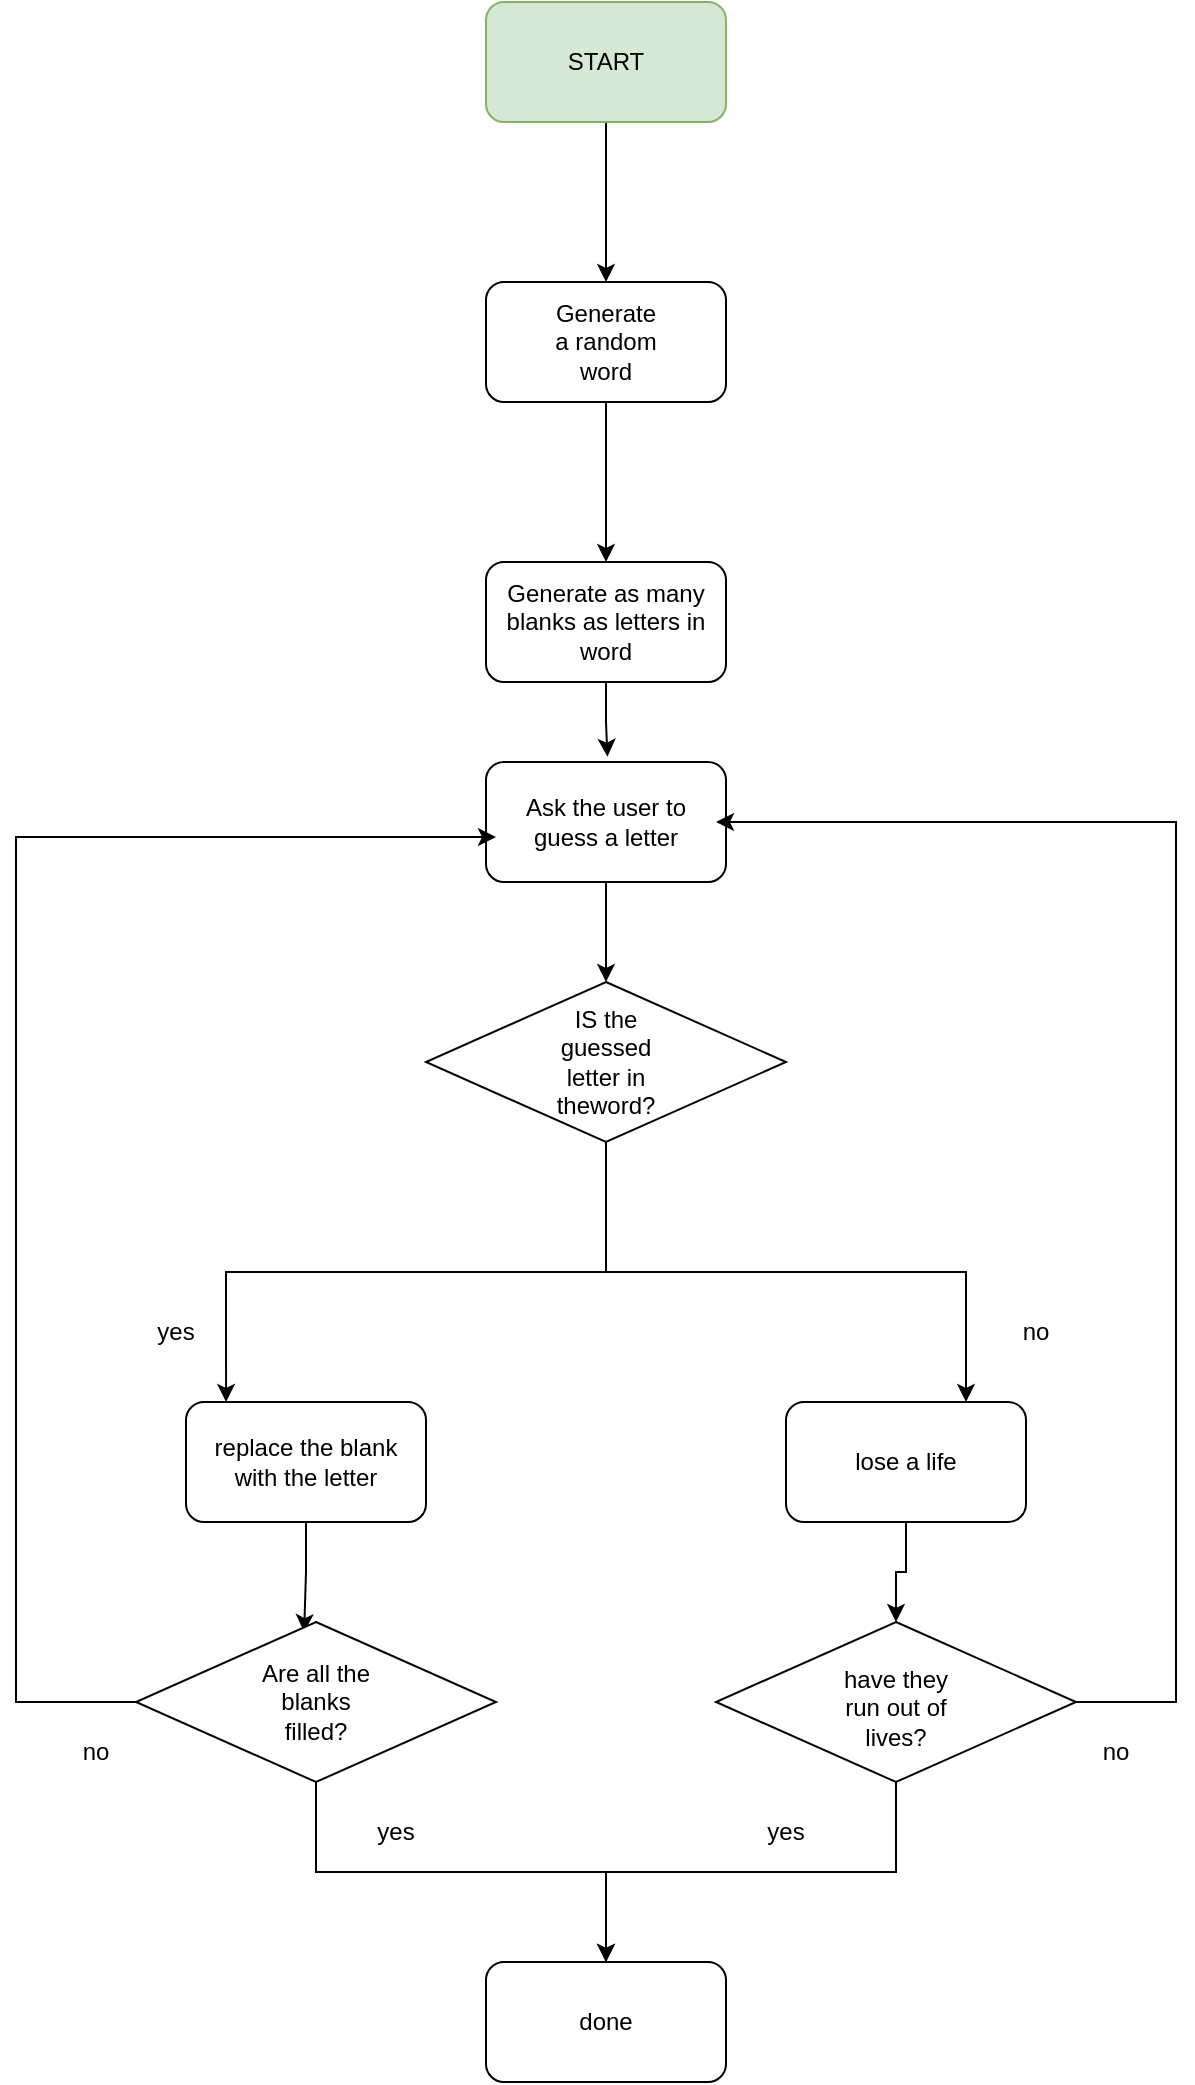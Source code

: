 <mxfile version="15.4.0" type="device"><diagram id="VTSPRRwwrQKETmoxhAto" name="Page-1"><mxGraphModel dx="767" dy="1342" grid="1" gridSize="10" guides="1" tooltips="1" connect="1" arrows="1" fold="1" page="1" pageScale="1" pageWidth="850" pageHeight="1100" math="0" shadow="0"><root><mxCell id="0"/><mxCell id="1" parent="0"/><mxCell id="y3kj3KSTNEUuhuw4ucj1-7" style="edgeStyle=orthogonalEdgeStyle;rounded=0;orthogonalLoop=1;jettySize=auto;html=1;entryX=0.5;entryY=0;entryDx=0;entryDy=0;" edge="1" parent="1" source="y3kj3KSTNEUuhuw4ucj1-1" target="y3kj3KSTNEUuhuw4ucj1-3"><mxGeometry relative="1" as="geometry"/></mxCell><mxCell id="y3kj3KSTNEUuhuw4ucj1-1" value="" style="rounded=1;whiteSpace=wrap;html=1;fillColor=#d5e8d4;strokeColor=#82b366;" vertex="1" parent="1"><mxGeometry x="365" y="20" width="120" height="60" as="geometry"/></mxCell><mxCell id="y3kj3KSTNEUuhuw4ucj1-2" value="START" style="text;html=1;strokeColor=none;fillColor=none;align=center;verticalAlign=middle;whiteSpace=wrap;rounded=0;" vertex="1" parent="1"><mxGeometry x="395" y="35" width="60" height="30" as="geometry"/></mxCell><mxCell id="y3kj3KSTNEUuhuw4ucj1-8" style="edgeStyle=orthogonalEdgeStyle;rounded=0;orthogonalLoop=1;jettySize=auto;html=1;exitX=0.5;exitY=1;exitDx=0;exitDy=0;entryX=0.5;entryY=0;entryDx=0;entryDy=0;" edge="1" parent="1" source="y3kj3KSTNEUuhuw4ucj1-3" target="y3kj3KSTNEUuhuw4ucj1-5"><mxGeometry relative="1" as="geometry"/></mxCell><mxCell id="y3kj3KSTNEUuhuw4ucj1-3" value="" style="rounded=1;whiteSpace=wrap;html=1;" vertex="1" parent="1"><mxGeometry x="365" y="160" width="120" height="60" as="geometry"/></mxCell><mxCell id="y3kj3KSTNEUuhuw4ucj1-4" value="Generate a random word" style="text;html=1;strokeColor=none;fillColor=none;align=center;verticalAlign=middle;whiteSpace=wrap;rounded=0;" vertex="1" parent="1"><mxGeometry x="395" y="175" width="60" height="30" as="geometry"/></mxCell><mxCell id="y3kj3KSTNEUuhuw4ucj1-13" style="edgeStyle=orthogonalEdgeStyle;rounded=0;orthogonalLoop=1;jettySize=auto;html=1;entryX=0.506;entryY=-0.044;entryDx=0;entryDy=0;entryPerimeter=0;" edge="1" parent="1" source="y3kj3KSTNEUuhuw4ucj1-5" target="y3kj3KSTNEUuhuw4ucj1-9"><mxGeometry relative="1" as="geometry"/></mxCell><mxCell id="y3kj3KSTNEUuhuw4ucj1-5" value="" style="rounded=1;whiteSpace=wrap;html=1;" vertex="1" parent="1"><mxGeometry x="365" y="300" width="120" height="60" as="geometry"/></mxCell><mxCell id="y3kj3KSTNEUuhuw4ucj1-6" value="Generate as many blanks as letters in word" style="text;html=1;strokeColor=none;fillColor=none;align=center;verticalAlign=middle;whiteSpace=wrap;rounded=0;" vertex="1" parent="1"><mxGeometry x="370" y="315" width="110" height="30" as="geometry"/></mxCell><mxCell id="y3kj3KSTNEUuhuw4ucj1-16" style="edgeStyle=orthogonalEdgeStyle;rounded=0;orthogonalLoop=1;jettySize=auto;html=1;entryX=0.5;entryY=0;entryDx=0;entryDy=0;" edge="1" parent="1" source="y3kj3KSTNEUuhuw4ucj1-9" target="y3kj3KSTNEUuhuw4ucj1-14"><mxGeometry relative="1" as="geometry"/></mxCell><mxCell id="y3kj3KSTNEUuhuw4ucj1-9" value="" style="rounded=1;whiteSpace=wrap;html=1;" vertex="1" parent="1"><mxGeometry x="365" y="400" width="120" height="60" as="geometry"/></mxCell><mxCell id="y3kj3KSTNEUuhuw4ucj1-10" value="Ask the user to guess a letter" style="text;html=1;strokeColor=none;fillColor=none;align=center;verticalAlign=middle;whiteSpace=wrap;rounded=0;" vertex="1" parent="1"><mxGeometry x="370" y="415" width="110" height="30" as="geometry"/></mxCell><mxCell id="y3kj3KSTNEUuhuw4ucj1-21" style="edgeStyle=orthogonalEdgeStyle;rounded=0;orthogonalLoop=1;jettySize=auto;html=1;entryX=0.167;entryY=0;entryDx=0;entryDy=0;entryPerimeter=0;" edge="1" parent="1" source="y3kj3KSTNEUuhuw4ucj1-14" target="y3kj3KSTNEUuhuw4ucj1-17"><mxGeometry relative="1" as="geometry"/></mxCell><mxCell id="y3kj3KSTNEUuhuw4ucj1-22" style="edgeStyle=orthogonalEdgeStyle;rounded=0;orthogonalLoop=1;jettySize=auto;html=1;entryX=0.75;entryY=0;entryDx=0;entryDy=0;" edge="1" parent="1" source="y3kj3KSTNEUuhuw4ucj1-14" target="y3kj3KSTNEUuhuw4ucj1-19"><mxGeometry relative="1" as="geometry"/></mxCell><mxCell id="y3kj3KSTNEUuhuw4ucj1-14" value="" style="rhombus;whiteSpace=wrap;html=1;" vertex="1" parent="1"><mxGeometry x="335" y="510" width="180" height="80" as="geometry"/></mxCell><mxCell id="y3kj3KSTNEUuhuw4ucj1-15" value="IS the guessed letter in theword?" style="text;html=1;strokeColor=none;fillColor=none;align=center;verticalAlign=middle;whiteSpace=wrap;rounded=0;" vertex="1" parent="1"><mxGeometry x="395" y="535" width="60" height="30" as="geometry"/></mxCell><mxCell id="y3kj3KSTNEUuhuw4ucj1-27" style="edgeStyle=orthogonalEdgeStyle;rounded=0;orthogonalLoop=1;jettySize=auto;html=1;entryX=0.467;entryY=0.063;entryDx=0;entryDy=0;entryPerimeter=0;" edge="1" parent="1" source="y3kj3KSTNEUuhuw4ucj1-17" target="y3kj3KSTNEUuhuw4ucj1-23"><mxGeometry relative="1" as="geometry"/></mxCell><mxCell id="y3kj3KSTNEUuhuw4ucj1-17" value="" style="rounded=1;whiteSpace=wrap;html=1;" vertex="1" parent="1"><mxGeometry x="215" y="720" width="120" height="60" as="geometry"/></mxCell><mxCell id="y3kj3KSTNEUuhuw4ucj1-18" value="replace the blank with the letter" style="text;html=1;strokeColor=none;fillColor=none;align=center;verticalAlign=middle;whiteSpace=wrap;rounded=0;" vertex="1" parent="1"><mxGeometry x="220" y="735" width="110" height="30" as="geometry"/></mxCell><mxCell id="y3kj3KSTNEUuhuw4ucj1-28" style="edgeStyle=orthogonalEdgeStyle;rounded=0;orthogonalLoop=1;jettySize=auto;html=1;" edge="1" parent="1" source="y3kj3KSTNEUuhuw4ucj1-19" target="y3kj3KSTNEUuhuw4ucj1-25"><mxGeometry relative="1" as="geometry"/></mxCell><mxCell id="y3kj3KSTNEUuhuw4ucj1-19" value="" style="rounded=1;whiteSpace=wrap;html=1;" vertex="1" parent="1"><mxGeometry x="515" y="720" width="120" height="60" as="geometry"/></mxCell><mxCell id="y3kj3KSTNEUuhuw4ucj1-20" value="lose a life" style="text;html=1;strokeColor=none;fillColor=none;align=center;verticalAlign=middle;whiteSpace=wrap;rounded=0;" vertex="1" parent="1"><mxGeometry x="520" y="735" width="110" height="30" as="geometry"/></mxCell><mxCell id="y3kj3KSTNEUuhuw4ucj1-31" style="edgeStyle=orthogonalEdgeStyle;rounded=0;orthogonalLoop=1;jettySize=auto;html=1;entryX=0;entryY=0.75;entryDx=0;entryDy=0;" edge="1" parent="1" source="y3kj3KSTNEUuhuw4ucj1-23" target="y3kj3KSTNEUuhuw4ucj1-10"><mxGeometry relative="1" as="geometry"><Array as="points"><mxPoint x="130" y="870"/><mxPoint x="130" y="437"/></Array></mxGeometry></mxCell><mxCell id="y3kj3KSTNEUuhuw4ucj1-41" style="edgeStyle=orthogonalEdgeStyle;rounded=0;orthogonalLoop=1;jettySize=auto;html=1;entryX=0.5;entryY=0;entryDx=0;entryDy=0;" edge="1" parent="1" source="y3kj3KSTNEUuhuw4ucj1-23" target="y3kj3KSTNEUuhuw4ucj1-39"><mxGeometry relative="1" as="geometry"/></mxCell><mxCell id="y3kj3KSTNEUuhuw4ucj1-23" value="" style="rhombus;whiteSpace=wrap;html=1;" vertex="1" parent="1"><mxGeometry x="190" y="830" width="180" height="80" as="geometry"/></mxCell><mxCell id="y3kj3KSTNEUuhuw4ucj1-24" value="Are all the blanks filled?" style="text;html=1;strokeColor=none;fillColor=none;align=center;verticalAlign=middle;whiteSpace=wrap;rounded=0;" vertex="1" parent="1"><mxGeometry x="250" y="855" width="60" height="30" as="geometry"/></mxCell><mxCell id="y3kj3KSTNEUuhuw4ucj1-32" style="edgeStyle=orthogonalEdgeStyle;rounded=0;orthogonalLoop=1;jettySize=auto;html=1;entryX=1;entryY=0.5;entryDx=0;entryDy=0;" edge="1" parent="1" source="y3kj3KSTNEUuhuw4ucj1-25" target="y3kj3KSTNEUuhuw4ucj1-10"><mxGeometry relative="1" as="geometry"><Array as="points"><mxPoint x="710" y="870"/><mxPoint x="710" y="430"/></Array></mxGeometry></mxCell><mxCell id="y3kj3KSTNEUuhuw4ucj1-42" style="edgeStyle=orthogonalEdgeStyle;rounded=0;orthogonalLoop=1;jettySize=auto;html=1;entryX=0.5;entryY=0;entryDx=0;entryDy=0;" edge="1" parent="1" source="y3kj3KSTNEUuhuw4ucj1-25" target="y3kj3KSTNEUuhuw4ucj1-39"><mxGeometry relative="1" as="geometry"/></mxCell><mxCell id="y3kj3KSTNEUuhuw4ucj1-25" value="" style="rhombus;whiteSpace=wrap;html=1;" vertex="1" parent="1"><mxGeometry x="480" y="830" width="180" height="80" as="geometry"/></mxCell><mxCell id="y3kj3KSTNEUuhuw4ucj1-26" value="have they run out of lives?" style="text;html=1;strokeColor=none;fillColor=none;align=center;verticalAlign=middle;whiteSpace=wrap;rounded=0;" vertex="1" parent="1"><mxGeometry x="540" y="860" width="60" height="25" as="geometry"/></mxCell><mxCell id="y3kj3KSTNEUuhuw4ucj1-33" value="yes" style="text;html=1;strokeColor=none;fillColor=none;align=center;verticalAlign=middle;whiteSpace=wrap;rounded=0;" vertex="1" parent="1"><mxGeometry x="180" y="670" width="60" height="30" as="geometry"/></mxCell><mxCell id="y3kj3KSTNEUuhuw4ucj1-34" value="no" style="text;html=1;strokeColor=none;fillColor=none;align=center;verticalAlign=middle;whiteSpace=wrap;rounded=0;" vertex="1" parent="1"><mxGeometry x="610" y="670" width="60" height="30" as="geometry"/></mxCell><mxCell id="y3kj3KSTNEUuhuw4ucj1-35" value="yes" style="text;html=1;strokeColor=none;fillColor=none;align=center;verticalAlign=middle;whiteSpace=wrap;rounded=0;" vertex="1" parent="1"><mxGeometry x="290" y="920" width="60" height="30" as="geometry"/></mxCell><mxCell id="y3kj3KSTNEUuhuw4ucj1-36" value="yes" style="text;html=1;strokeColor=none;fillColor=none;align=center;verticalAlign=middle;whiteSpace=wrap;rounded=0;" vertex="1" parent="1"><mxGeometry x="485" y="920" width="60" height="30" as="geometry"/></mxCell><mxCell id="y3kj3KSTNEUuhuw4ucj1-37" value="no" style="text;html=1;strokeColor=none;fillColor=none;align=center;verticalAlign=middle;whiteSpace=wrap;rounded=0;" vertex="1" parent="1"><mxGeometry x="650" y="880" width="60" height="30" as="geometry"/></mxCell><mxCell id="y3kj3KSTNEUuhuw4ucj1-38" value="no" style="text;html=1;strokeColor=none;fillColor=none;align=center;verticalAlign=middle;whiteSpace=wrap;rounded=0;" vertex="1" parent="1"><mxGeometry x="140" y="880" width="60" height="30" as="geometry"/></mxCell><mxCell id="y3kj3KSTNEUuhuw4ucj1-39" value="" style="rounded=1;whiteSpace=wrap;html=1;" vertex="1" parent="1"><mxGeometry x="365" y="1000" width="120" height="60" as="geometry"/></mxCell><mxCell id="y3kj3KSTNEUuhuw4ucj1-40" value="done" style="text;html=1;strokeColor=none;fillColor=none;align=center;verticalAlign=middle;whiteSpace=wrap;rounded=0;" vertex="1" parent="1"><mxGeometry x="395" y="1015" width="60" height="30" as="geometry"/></mxCell></root></mxGraphModel></diagram></mxfile>